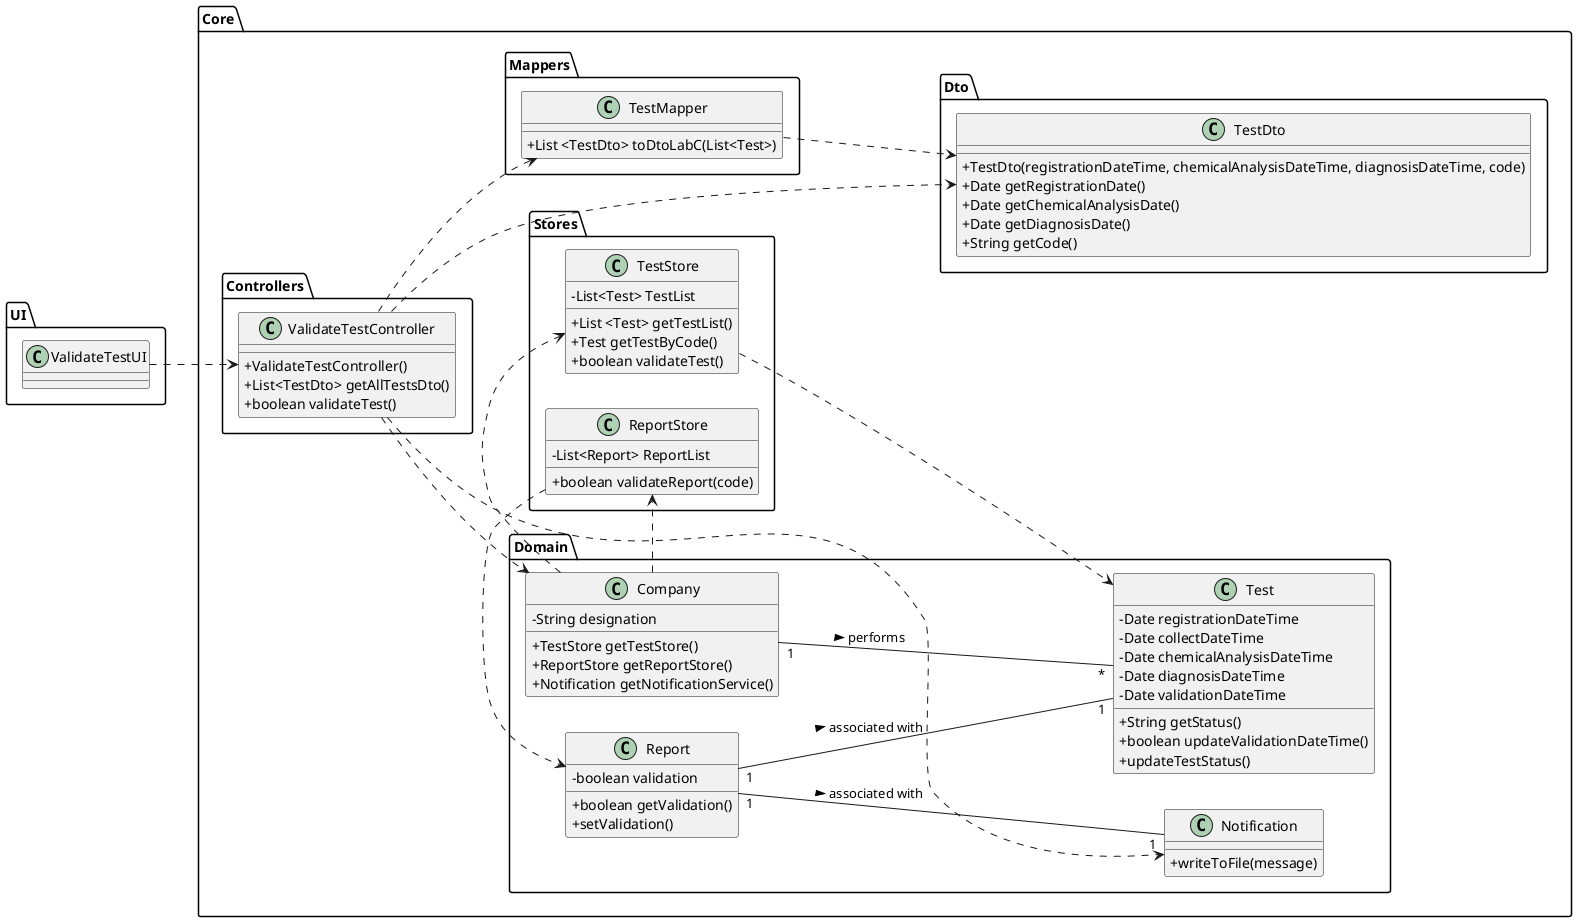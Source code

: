 @startuml
skinparam classAttributeIconSize 0
left to right direction

package Core{

package Domain{
class "Company" as C {
-String designation
+TestStore getTestStore()
+ReportStore getReportStore()
+Notification getNotificationService()
}

class "Test" as T {
-Date registrationDateTime
-Date collectDateTime
-Date chemicalAnalysisDateTime
-Date diagnosisDateTime
-Date validationDateTime
+String getStatus()
+boolean updateValidationDateTime()
+updateTestStatus()
}

class "Report" as R{
-boolean validation
+boolean getValidation()
+setValidation()
}

class "Notification" as N{
+ writeToFile(message)
}

}

package Stores{
class "TestStore" as TS{
-List<Test> TestList
+List <Test> getTestList()
+Test getTestByCode()
+boolean validateTest()
}

class "ReportStore" as RS{
-List<Report> ReportList
+boolean validateReport(code)
}
}



package Controllers{
class "ValidateTestController" as VTC {
+ValidateTestController()
+List<TestDto> getAllTestsDto()
+boolean validateTest()
}





}

package Mappers{
class "TestMapper" as tM{
+List <TestDto> toDtoLabC(List<Test>)
}

}


package Dto{
class "TestDto" as tDto{
+TestDto(registrationDateTime, chemicalAnalysisDateTime, diagnosisDateTime, code)
+Date getRegistrationDate()
+Date getChemicalAnalysisDate()
+Date getDiagnosisDate()
+String getCode()
}



}

}
package UI{
class "ValidateTestUI" as VTUI
}

VTUI ..> VTC

C ..> TS
C ..> RS
VTC ..> C
VTC ..> tM
VTC ..> tDto
VTC ..> N

TS ..> T
tM ..> tDto

C "1" -- "*" T : > performs

RS ..> R
R "1" -- "1" T : > associated with
R "1" -- "1" N : > associated with

@enduml